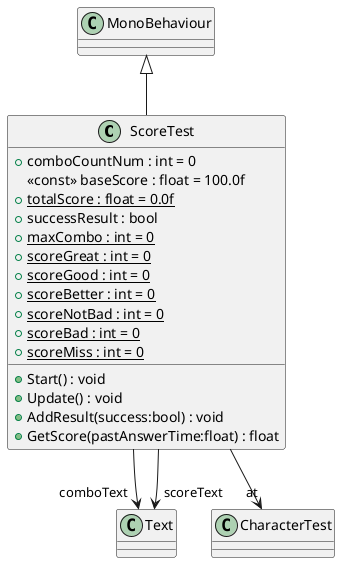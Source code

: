 @startuml
class ScoreTest {
    + comboCountNum : int = 0
    <<const>> baseScore : float = 100.0f
    + {static} totalScore : float = 0.0f
    + successResult : bool
    + {static} maxCombo : int = 0
    + {static} scoreGreat : int = 0
    + {static} scoreGood : int = 0
    + {static} scoreBetter : int = 0
    + {static} scoreNotBad : int = 0
    + {static} scoreBad : int = 0
    + {static} scoreMiss : int = 0
    + Start() : void
    + Update() : void
    + AddResult(success:bool) : void
    + GetScore(pastAnswerTime:float) : float
}
MonoBehaviour <|-- ScoreTest
ScoreTest --> "comboText" Text
ScoreTest --> "scoreText" Text
ScoreTest --> "at" CharacterTest
@enduml
